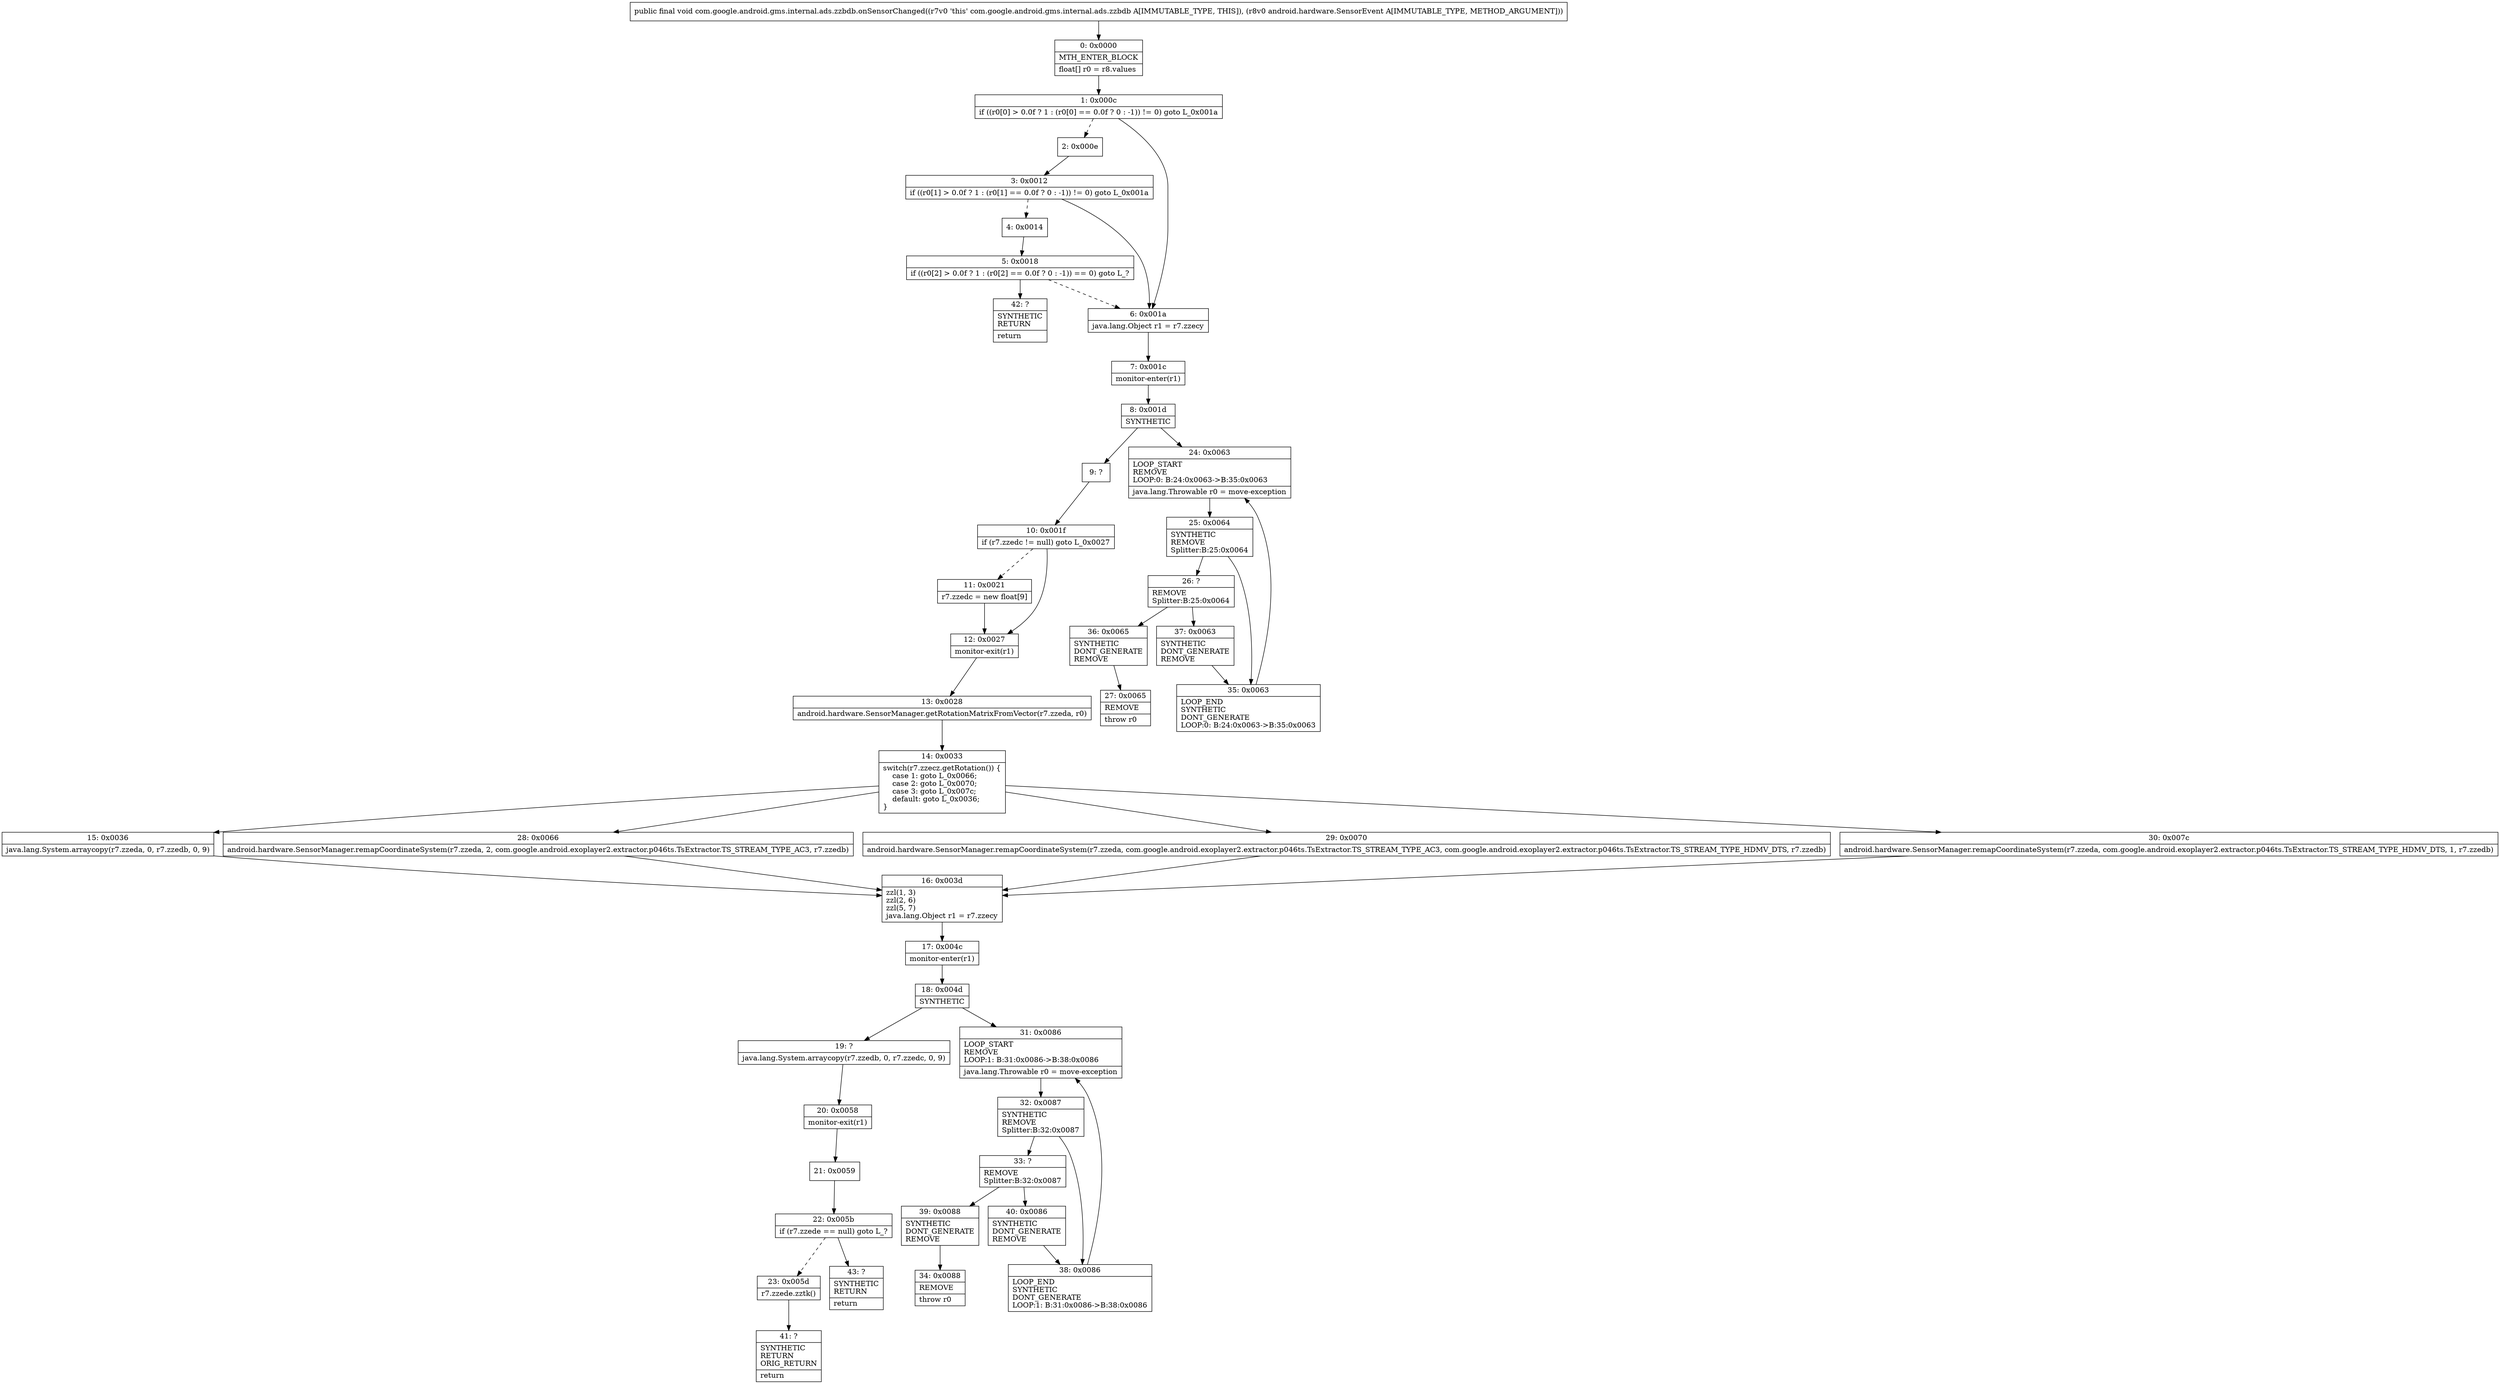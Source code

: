 digraph "CFG forcom.google.android.gms.internal.ads.zzbdb.onSensorChanged(Landroid\/hardware\/SensorEvent;)V" {
Node_0 [shape=record,label="{0\:\ 0x0000|MTH_ENTER_BLOCK\l|float[] r0 = r8.values\l}"];
Node_1 [shape=record,label="{1\:\ 0x000c|if ((r0[0] \> 0.0f ? 1 : (r0[0] == 0.0f ? 0 : \-1)) != 0) goto L_0x001a\l}"];
Node_2 [shape=record,label="{2\:\ 0x000e}"];
Node_3 [shape=record,label="{3\:\ 0x0012|if ((r0[1] \> 0.0f ? 1 : (r0[1] == 0.0f ? 0 : \-1)) != 0) goto L_0x001a\l}"];
Node_4 [shape=record,label="{4\:\ 0x0014}"];
Node_5 [shape=record,label="{5\:\ 0x0018|if ((r0[2] \> 0.0f ? 1 : (r0[2] == 0.0f ? 0 : \-1)) == 0) goto L_?\l}"];
Node_6 [shape=record,label="{6\:\ 0x001a|java.lang.Object r1 = r7.zzecy\l}"];
Node_7 [shape=record,label="{7\:\ 0x001c|monitor\-enter(r1)\l}"];
Node_8 [shape=record,label="{8\:\ 0x001d|SYNTHETIC\l}"];
Node_9 [shape=record,label="{9\:\ ?}"];
Node_10 [shape=record,label="{10\:\ 0x001f|if (r7.zzedc != null) goto L_0x0027\l}"];
Node_11 [shape=record,label="{11\:\ 0x0021|r7.zzedc = new float[9]\l}"];
Node_12 [shape=record,label="{12\:\ 0x0027|monitor\-exit(r1)\l}"];
Node_13 [shape=record,label="{13\:\ 0x0028|android.hardware.SensorManager.getRotationMatrixFromVector(r7.zzeda, r0)\l}"];
Node_14 [shape=record,label="{14\:\ 0x0033|switch(r7.zzecz.getRotation()) \{\l    case 1: goto L_0x0066;\l    case 2: goto L_0x0070;\l    case 3: goto L_0x007c;\l    default: goto L_0x0036;\l\}\l}"];
Node_15 [shape=record,label="{15\:\ 0x0036|java.lang.System.arraycopy(r7.zzeda, 0, r7.zzedb, 0, 9)\l}"];
Node_16 [shape=record,label="{16\:\ 0x003d|zzl(1, 3)\lzzl(2, 6)\lzzl(5, 7)\ljava.lang.Object r1 = r7.zzecy\l}"];
Node_17 [shape=record,label="{17\:\ 0x004c|monitor\-enter(r1)\l}"];
Node_18 [shape=record,label="{18\:\ 0x004d|SYNTHETIC\l}"];
Node_19 [shape=record,label="{19\:\ ?|java.lang.System.arraycopy(r7.zzedb, 0, r7.zzedc, 0, 9)\l}"];
Node_20 [shape=record,label="{20\:\ 0x0058|monitor\-exit(r1)\l}"];
Node_21 [shape=record,label="{21\:\ 0x0059}"];
Node_22 [shape=record,label="{22\:\ 0x005b|if (r7.zzede == null) goto L_?\l}"];
Node_23 [shape=record,label="{23\:\ 0x005d|r7.zzede.zztk()\l}"];
Node_24 [shape=record,label="{24\:\ 0x0063|LOOP_START\lREMOVE\lLOOP:0: B:24:0x0063\-\>B:35:0x0063\l|java.lang.Throwable r0 = move\-exception\l}"];
Node_25 [shape=record,label="{25\:\ 0x0064|SYNTHETIC\lREMOVE\lSplitter:B:25:0x0064\l}"];
Node_26 [shape=record,label="{26\:\ ?|REMOVE\lSplitter:B:25:0x0064\l}"];
Node_27 [shape=record,label="{27\:\ 0x0065|REMOVE\l|throw r0\l}"];
Node_28 [shape=record,label="{28\:\ 0x0066|android.hardware.SensorManager.remapCoordinateSystem(r7.zzeda, 2, com.google.android.exoplayer2.extractor.p046ts.TsExtractor.TS_STREAM_TYPE_AC3, r7.zzedb)\l}"];
Node_29 [shape=record,label="{29\:\ 0x0070|android.hardware.SensorManager.remapCoordinateSystem(r7.zzeda, com.google.android.exoplayer2.extractor.p046ts.TsExtractor.TS_STREAM_TYPE_AC3, com.google.android.exoplayer2.extractor.p046ts.TsExtractor.TS_STREAM_TYPE_HDMV_DTS, r7.zzedb)\l}"];
Node_30 [shape=record,label="{30\:\ 0x007c|android.hardware.SensorManager.remapCoordinateSystem(r7.zzeda, com.google.android.exoplayer2.extractor.p046ts.TsExtractor.TS_STREAM_TYPE_HDMV_DTS, 1, r7.zzedb)\l}"];
Node_31 [shape=record,label="{31\:\ 0x0086|LOOP_START\lREMOVE\lLOOP:1: B:31:0x0086\-\>B:38:0x0086\l|java.lang.Throwable r0 = move\-exception\l}"];
Node_32 [shape=record,label="{32\:\ 0x0087|SYNTHETIC\lREMOVE\lSplitter:B:32:0x0087\l}"];
Node_33 [shape=record,label="{33\:\ ?|REMOVE\lSplitter:B:32:0x0087\l}"];
Node_34 [shape=record,label="{34\:\ 0x0088|REMOVE\l|throw r0\l}"];
Node_35 [shape=record,label="{35\:\ 0x0063|LOOP_END\lSYNTHETIC\lDONT_GENERATE\lLOOP:0: B:24:0x0063\-\>B:35:0x0063\l}"];
Node_36 [shape=record,label="{36\:\ 0x0065|SYNTHETIC\lDONT_GENERATE\lREMOVE\l}"];
Node_37 [shape=record,label="{37\:\ 0x0063|SYNTHETIC\lDONT_GENERATE\lREMOVE\l}"];
Node_38 [shape=record,label="{38\:\ 0x0086|LOOP_END\lSYNTHETIC\lDONT_GENERATE\lLOOP:1: B:31:0x0086\-\>B:38:0x0086\l}"];
Node_39 [shape=record,label="{39\:\ 0x0088|SYNTHETIC\lDONT_GENERATE\lREMOVE\l}"];
Node_40 [shape=record,label="{40\:\ 0x0086|SYNTHETIC\lDONT_GENERATE\lREMOVE\l}"];
Node_41 [shape=record,label="{41\:\ ?|SYNTHETIC\lRETURN\lORIG_RETURN\l|return\l}"];
Node_42 [shape=record,label="{42\:\ ?|SYNTHETIC\lRETURN\l|return\l}"];
Node_43 [shape=record,label="{43\:\ ?|SYNTHETIC\lRETURN\l|return\l}"];
MethodNode[shape=record,label="{public final void com.google.android.gms.internal.ads.zzbdb.onSensorChanged((r7v0 'this' com.google.android.gms.internal.ads.zzbdb A[IMMUTABLE_TYPE, THIS]), (r8v0 android.hardware.SensorEvent A[IMMUTABLE_TYPE, METHOD_ARGUMENT])) }"];
MethodNode -> Node_0;
Node_0 -> Node_1;
Node_1 -> Node_2[style=dashed];
Node_1 -> Node_6;
Node_2 -> Node_3;
Node_3 -> Node_4[style=dashed];
Node_3 -> Node_6;
Node_4 -> Node_5;
Node_5 -> Node_6[style=dashed];
Node_5 -> Node_42;
Node_6 -> Node_7;
Node_7 -> Node_8;
Node_8 -> Node_9;
Node_8 -> Node_24;
Node_9 -> Node_10;
Node_10 -> Node_11[style=dashed];
Node_10 -> Node_12;
Node_11 -> Node_12;
Node_12 -> Node_13;
Node_13 -> Node_14;
Node_14 -> Node_15;
Node_14 -> Node_28;
Node_14 -> Node_29;
Node_14 -> Node_30;
Node_15 -> Node_16;
Node_16 -> Node_17;
Node_17 -> Node_18;
Node_18 -> Node_19;
Node_18 -> Node_31;
Node_19 -> Node_20;
Node_20 -> Node_21;
Node_21 -> Node_22;
Node_22 -> Node_23[style=dashed];
Node_22 -> Node_43;
Node_23 -> Node_41;
Node_24 -> Node_25;
Node_25 -> Node_26;
Node_25 -> Node_35;
Node_26 -> Node_36;
Node_26 -> Node_37;
Node_28 -> Node_16;
Node_29 -> Node_16;
Node_30 -> Node_16;
Node_31 -> Node_32;
Node_32 -> Node_33;
Node_32 -> Node_38;
Node_33 -> Node_39;
Node_33 -> Node_40;
Node_35 -> Node_24;
Node_36 -> Node_27;
Node_37 -> Node_35;
Node_38 -> Node_31;
Node_39 -> Node_34;
Node_40 -> Node_38;
}

